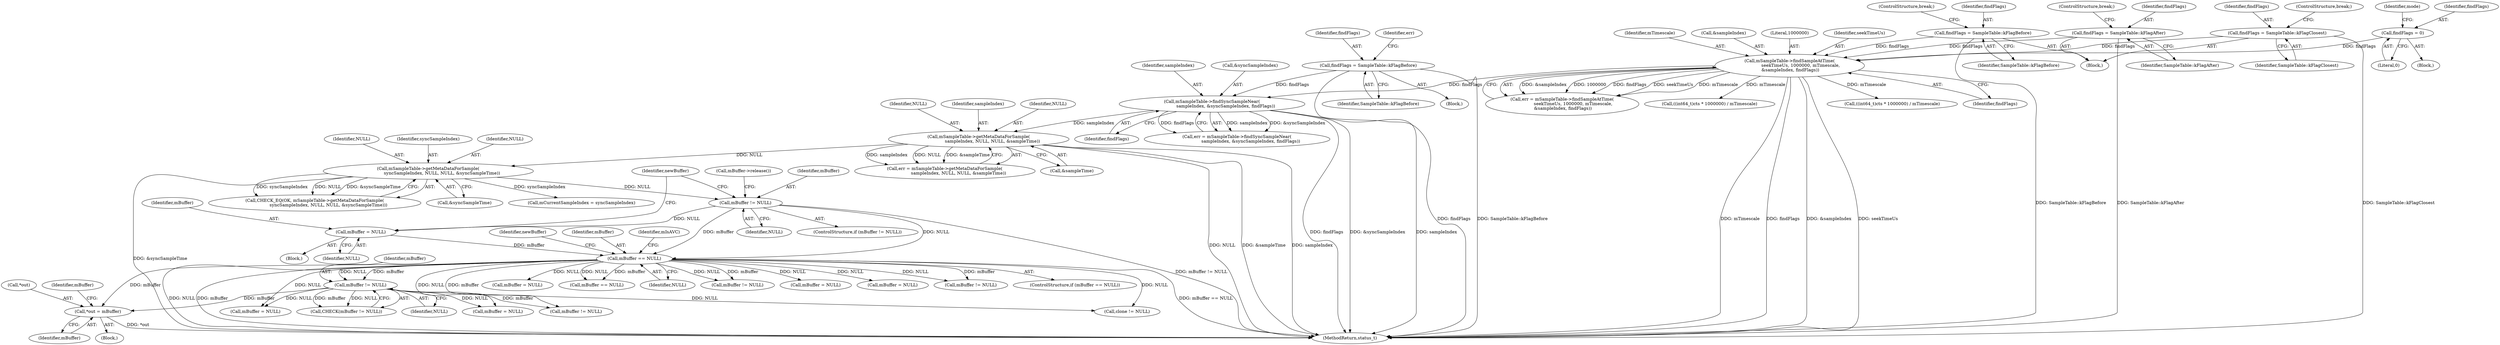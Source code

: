 digraph "0_Android_d48f0f145f8f0f4472bc0af668ac9a8bce44ba9b_0@pointer" {
"1000392" [label="(Call,*out = mBuffer)"];
"1000264" [label="(Call,mBuffer == NULL)"];
"1000251" [label="(Call,mBuffer = NULL)"];
"1000246" [label="(Call,mBuffer != NULL)"];
"1000236" [label="(Call,mSampleTable->getMetaDataForSample(\n                    syncSampleIndex, NULL, NULL, &syncSampleTime))"];
"1000204" [label="(Call,mSampleTable->getMetaDataForSample(\n                    sampleIndex, NULL, NULL, &sampleTime))"];
"1000191" [label="(Call,mSampleTable->findSyncSampleNear(\n                    sampleIndex, &syncSampleIndex, findFlags))"];
"1000180" [label="(Call,findFlags = SampleTable::kFlagBefore)"];
"1000168" [label="(Call,mSampleTable->findSampleAtTime(\n                seekTimeUs, 1000000, mTimescale,\n &sampleIndex, findFlags))"];
"1000144" [label="(Call,findFlags = SampleTable::kFlagBefore)"];
"1000149" [label="(Call,findFlags = SampleTable::kFlagAfter)"];
"1000155" [label="(Call,findFlags = SampleTable::kFlagClosest)"];
"1000137" [label="(Call,findFlags = 0)"];
"1000344" [label="(Call,mBuffer != NULL)"];
"1000171" [label="(Identifier,mTimescale)"];
"1000141" [label="(Identifier,mode)"];
"1000193" [label="(Call,&syncSampleIndex)"];
"1000202" [label="(Call,err = mSampleTable->getMetaDataForSample(\n                    sampleIndex, NULL, NULL, &sampleTime))"];
"1000156" [label="(Identifier,findFlags)"];
"1000353" [label="(Call,((int64_t)cts * 1000000) / mTimescale)"];
"1000152" [label="(ControlStructure,break;)"];
"1000269" [label="(Identifier,newBuffer)"];
"1000157" [label="(Identifier,SampleTable::kFlagClosest)"];
"1000139" [label="(Literal,0)"];
"1000242" [label="(Call,mCurrentSampleIndex = syncSampleIndex)"];
"1000186" [label="(Identifier,err)"];
"1000338" [label="(Call,mBuffer = NULL)"];
"1000138" [label="(Identifier,findFlags)"];
"1000346" [label="(Identifier,NULL)"];
"1000172" [label="(Call,&sampleIndex)"];
"1000251" [label="(Call,mBuffer = NULL)"];
"1000181" [label="(Identifier,findFlags)"];
"1000168" [label="(Call,mSampleTable->findSampleAtTime(\n                seekTimeUs, 1000000, mTimescale,\n &sampleIndex, findFlags))"];
"1000174" [label="(Identifier,findFlags)"];
"1000248" [label="(Identifier,NULL)"];
"1000204" [label="(Call,mSampleTable->getMetaDataForSample(\n                    sampleIndex, NULL, NULL, &sampleTime))"];
"1000137" [label="(Call,findFlags = 0)"];
"1000234" [label="(Call,CHECK_EQ(OK, mSampleTable->getMetaDataForSample(\n                    syncSampleIndex, NULL, NULL, &syncSampleTime)))"];
"1000261" [label="(Identifier,newBuffer)"];
"1000147" [label="(ControlStructure,break;)"];
"1000146" [label="(Identifier,SampleTable::kFlagBefore)"];
"1000710" [label="(MethodReturn,status_t)"];
"1000304" [label="(Call,mBuffer == NULL)"];
"1000266" [label="(Identifier,NULL)"];
"1000170" [label="(Literal,1000000)"];
"1000166" [label="(Call,err = mSampleTable->findSampleAtTime(\n                seekTimeUs, 1000000, mTimescale,\n &sampleIndex, findFlags))"];
"1000428" [label="(Call,mBuffer = NULL)"];
"1000240" [label="(Call,&syncSampleTime)"];
"1000169" [label="(Identifier,seekTimeUs)"];
"1000236" [label="(Call,mSampleTable->getMetaDataForSample(\n                    syncSampleIndex, NULL, NULL, &syncSampleTime))"];
"1000144" [label="(Call,findFlags = SampleTable::kFlagBefore)"];
"1000447" [label="(Call,mBuffer != NULL)"];
"1000150" [label="(Identifier,findFlags)"];
"1000265" [label="(Identifier,mBuffer)"];
"1000252" [label="(Identifier,mBuffer)"];
"1000151" [label="(Identifier,SampleTable::kFlagAfter)"];
"1000669" [label="(Call,((int64_t)cts * 1000000) / mTimescale)"];
"1000192" [label="(Identifier,sampleIndex)"];
"1000195" [label="(Identifier,findFlags)"];
"1000438" [label="(Call,clone != NULL)"];
"1000182" [label="(Identifier,SampleTable::kFlagBefore)"];
"1000343" [label="(Call,CHECK(mBuffer != NULL))"];
"1000245" [label="(ControlStructure,if (mBuffer != NULL))"];
"1000533" [label="(Call,mBuffer != NULL)"];
"1000391" [label="(Block,)"];
"1000249" [label="(Block,)"];
"1000397" [label="(Identifier,mBuffer)"];
"1000524" [label="(Call,mBuffer = NULL)"];
"1000179" [label="(Block,)"];
"1000237" [label="(Identifier,syncSampleIndex)"];
"1000246" [label="(Call,mBuffer != NULL)"];
"1000206" [label="(Identifier,NULL)"];
"1000145" [label="(Identifier,findFlags)"];
"1000142" [label="(Block,)"];
"1000205" [label="(Identifier,sampleIndex)"];
"1000135" [label="(Block,)"];
"1000207" [label="(Identifier,NULL)"];
"1000238" [label="(Identifier,NULL)"];
"1000250" [label="(Call,mBuffer->release())"];
"1000149" [label="(Call,findFlags = SampleTable::kFlagAfter)"];
"1000253" [label="(Identifier,NULL)"];
"1000599" [label="(Call,mBuffer = NULL)"];
"1000208" [label="(Call,&sampleTime)"];
"1000660" [label="(Call,mBuffer != NULL)"];
"1000180" [label="(Call,findFlags = SampleTable::kFlagBefore)"];
"1000189" [label="(Call,err = mSampleTable->findSyncSampleNear(\n                    sampleIndex, &syncSampleIndex, findFlags))"];
"1000396" [label="(Call,mBuffer = NULL)"];
"1000393" [label="(Call,*out)"];
"1000392" [label="(Call,*out = mBuffer)"];
"1000395" [label="(Identifier,mBuffer)"];
"1000264" [label="(Call,mBuffer == NULL)"];
"1000313" [label="(Identifier,mIsAVC)"];
"1000191" [label="(Call,mSampleTable->findSyncSampleNear(\n                    sampleIndex, &syncSampleIndex, findFlags))"];
"1000247" [label="(Identifier,mBuffer)"];
"1000345" [label="(Identifier,mBuffer)"];
"1000155" [label="(Call,findFlags = SampleTable::kFlagClosest)"];
"1000263" [label="(ControlStructure,if (mBuffer == NULL))"];
"1000158" [label="(ControlStructure,break;)"];
"1000344" [label="(Call,mBuffer != NULL)"];
"1000239" [label="(Identifier,NULL)"];
"1000392" -> "1000391"  [label="AST: "];
"1000392" -> "1000395"  [label="CFG: "];
"1000393" -> "1000392"  [label="AST: "];
"1000395" -> "1000392"  [label="AST: "];
"1000397" -> "1000392"  [label="CFG: "];
"1000392" -> "1000710"  [label="DDG: *out"];
"1000264" -> "1000392"  [label="DDG: mBuffer"];
"1000344" -> "1000392"  [label="DDG: mBuffer"];
"1000264" -> "1000263"  [label="AST: "];
"1000264" -> "1000266"  [label="CFG: "];
"1000265" -> "1000264"  [label="AST: "];
"1000266" -> "1000264"  [label="AST: "];
"1000269" -> "1000264"  [label="CFG: "];
"1000313" -> "1000264"  [label="CFG: "];
"1000264" -> "1000710"  [label="DDG: mBuffer"];
"1000264" -> "1000710"  [label="DDG: mBuffer == NULL"];
"1000264" -> "1000710"  [label="DDG: NULL"];
"1000251" -> "1000264"  [label="DDG: mBuffer"];
"1000246" -> "1000264"  [label="DDG: mBuffer"];
"1000246" -> "1000264"  [label="DDG: NULL"];
"1000264" -> "1000304"  [label="DDG: mBuffer"];
"1000264" -> "1000304"  [label="DDG: NULL"];
"1000264" -> "1000338"  [label="DDG: NULL"];
"1000264" -> "1000344"  [label="DDG: mBuffer"];
"1000264" -> "1000344"  [label="DDG: NULL"];
"1000264" -> "1000396"  [label="DDG: NULL"];
"1000264" -> "1000428"  [label="DDG: NULL"];
"1000264" -> "1000438"  [label="DDG: NULL"];
"1000264" -> "1000447"  [label="DDG: mBuffer"];
"1000264" -> "1000524"  [label="DDG: NULL"];
"1000264" -> "1000533"  [label="DDG: mBuffer"];
"1000264" -> "1000533"  [label="DDG: NULL"];
"1000264" -> "1000599"  [label="DDG: NULL"];
"1000264" -> "1000660"  [label="DDG: mBuffer"];
"1000264" -> "1000660"  [label="DDG: NULL"];
"1000251" -> "1000249"  [label="AST: "];
"1000251" -> "1000253"  [label="CFG: "];
"1000252" -> "1000251"  [label="AST: "];
"1000253" -> "1000251"  [label="AST: "];
"1000261" -> "1000251"  [label="CFG: "];
"1000246" -> "1000251"  [label="DDG: NULL"];
"1000246" -> "1000245"  [label="AST: "];
"1000246" -> "1000248"  [label="CFG: "];
"1000247" -> "1000246"  [label="AST: "];
"1000248" -> "1000246"  [label="AST: "];
"1000250" -> "1000246"  [label="CFG: "];
"1000261" -> "1000246"  [label="CFG: "];
"1000246" -> "1000710"  [label="DDG: mBuffer != NULL"];
"1000236" -> "1000246"  [label="DDG: NULL"];
"1000236" -> "1000234"  [label="AST: "];
"1000236" -> "1000240"  [label="CFG: "];
"1000237" -> "1000236"  [label="AST: "];
"1000238" -> "1000236"  [label="AST: "];
"1000239" -> "1000236"  [label="AST: "];
"1000240" -> "1000236"  [label="AST: "];
"1000234" -> "1000236"  [label="CFG: "];
"1000236" -> "1000710"  [label="DDG: &syncSampleTime"];
"1000236" -> "1000234"  [label="DDG: syncSampleIndex"];
"1000236" -> "1000234"  [label="DDG: NULL"];
"1000236" -> "1000234"  [label="DDG: &syncSampleTime"];
"1000204" -> "1000236"  [label="DDG: NULL"];
"1000236" -> "1000242"  [label="DDG: syncSampleIndex"];
"1000204" -> "1000202"  [label="AST: "];
"1000204" -> "1000208"  [label="CFG: "];
"1000205" -> "1000204"  [label="AST: "];
"1000206" -> "1000204"  [label="AST: "];
"1000207" -> "1000204"  [label="AST: "];
"1000208" -> "1000204"  [label="AST: "];
"1000202" -> "1000204"  [label="CFG: "];
"1000204" -> "1000710"  [label="DDG: NULL"];
"1000204" -> "1000710"  [label="DDG: &sampleTime"];
"1000204" -> "1000710"  [label="DDG: sampleIndex"];
"1000204" -> "1000202"  [label="DDG: sampleIndex"];
"1000204" -> "1000202"  [label="DDG: NULL"];
"1000204" -> "1000202"  [label="DDG: &sampleTime"];
"1000191" -> "1000204"  [label="DDG: sampleIndex"];
"1000191" -> "1000189"  [label="AST: "];
"1000191" -> "1000195"  [label="CFG: "];
"1000192" -> "1000191"  [label="AST: "];
"1000193" -> "1000191"  [label="AST: "];
"1000195" -> "1000191"  [label="AST: "];
"1000189" -> "1000191"  [label="CFG: "];
"1000191" -> "1000710"  [label="DDG: findFlags"];
"1000191" -> "1000710"  [label="DDG: &syncSampleIndex"];
"1000191" -> "1000710"  [label="DDG: sampleIndex"];
"1000191" -> "1000189"  [label="DDG: sampleIndex"];
"1000191" -> "1000189"  [label="DDG: &syncSampleIndex"];
"1000191" -> "1000189"  [label="DDG: findFlags"];
"1000180" -> "1000191"  [label="DDG: findFlags"];
"1000168" -> "1000191"  [label="DDG: findFlags"];
"1000180" -> "1000179"  [label="AST: "];
"1000180" -> "1000182"  [label="CFG: "];
"1000181" -> "1000180"  [label="AST: "];
"1000182" -> "1000180"  [label="AST: "];
"1000186" -> "1000180"  [label="CFG: "];
"1000180" -> "1000710"  [label="DDG: SampleTable::kFlagBefore"];
"1000180" -> "1000710"  [label="DDG: findFlags"];
"1000168" -> "1000166"  [label="AST: "];
"1000168" -> "1000174"  [label="CFG: "];
"1000169" -> "1000168"  [label="AST: "];
"1000170" -> "1000168"  [label="AST: "];
"1000171" -> "1000168"  [label="AST: "];
"1000172" -> "1000168"  [label="AST: "];
"1000174" -> "1000168"  [label="AST: "];
"1000166" -> "1000168"  [label="CFG: "];
"1000168" -> "1000710"  [label="DDG: &sampleIndex"];
"1000168" -> "1000710"  [label="DDG: seekTimeUs"];
"1000168" -> "1000710"  [label="DDG: mTimescale"];
"1000168" -> "1000710"  [label="DDG: findFlags"];
"1000168" -> "1000166"  [label="DDG: &sampleIndex"];
"1000168" -> "1000166"  [label="DDG: 1000000"];
"1000168" -> "1000166"  [label="DDG: findFlags"];
"1000168" -> "1000166"  [label="DDG: seekTimeUs"];
"1000168" -> "1000166"  [label="DDG: mTimescale"];
"1000144" -> "1000168"  [label="DDG: findFlags"];
"1000149" -> "1000168"  [label="DDG: findFlags"];
"1000155" -> "1000168"  [label="DDG: findFlags"];
"1000137" -> "1000168"  [label="DDG: findFlags"];
"1000168" -> "1000353"  [label="DDG: mTimescale"];
"1000168" -> "1000669"  [label="DDG: mTimescale"];
"1000144" -> "1000142"  [label="AST: "];
"1000144" -> "1000146"  [label="CFG: "];
"1000145" -> "1000144"  [label="AST: "];
"1000146" -> "1000144"  [label="AST: "];
"1000147" -> "1000144"  [label="CFG: "];
"1000144" -> "1000710"  [label="DDG: SampleTable::kFlagBefore"];
"1000149" -> "1000142"  [label="AST: "];
"1000149" -> "1000151"  [label="CFG: "];
"1000150" -> "1000149"  [label="AST: "];
"1000151" -> "1000149"  [label="AST: "];
"1000152" -> "1000149"  [label="CFG: "];
"1000149" -> "1000710"  [label="DDG: SampleTable::kFlagAfter"];
"1000155" -> "1000142"  [label="AST: "];
"1000155" -> "1000157"  [label="CFG: "];
"1000156" -> "1000155"  [label="AST: "];
"1000157" -> "1000155"  [label="AST: "];
"1000158" -> "1000155"  [label="CFG: "];
"1000155" -> "1000710"  [label="DDG: SampleTable::kFlagClosest"];
"1000137" -> "1000135"  [label="AST: "];
"1000137" -> "1000139"  [label="CFG: "];
"1000138" -> "1000137"  [label="AST: "];
"1000139" -> "1000137"  [label="AST: "];
"1000141" -> "1000137"  [label="CFG: "];
"1000344" -> "1000343"  [label="AST: "];
"1000344" -> "1000346"  [label="CFG: "];
"1000345" -> "1000344"  [label="AST: "];
"1000346" -> "1000344"  [label="AST: "];
"1000343" -> "1000344"  [label="CFG: "];
"1000344" -> "1000343"  [label="DDG: mBuffer"];
"1000344" -> "1000343"  [label="DDG: NULL"];
"1000344" -> "1000396"  [label="DDG: NULL"];
"1000344" -> "1000428"  [label="DDG: NULL"];
"1000344" -> "1000438"  [label="DDG: NULL"];
"1000344" -> "1000447"  [label="DDG: mBuffer"];
}
